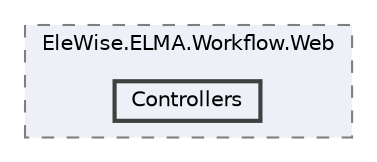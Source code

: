 digraph "Web/Modules/EleWise.ELMA.Workflow.Web/Controllers"
{
 // LATEX_PDF_SIZE
  bgcolor="transparent";
  edge [fontname=Helvetica,fontsize=10,labelfontname=Helvetica,labelfontsize=10];
  node [fontname=Helvetica,fontsize=10,shape=box,height=0.2,width=0.4];
  compound=true
  subgraph clusterdir_f6d093aa8358570a6b08a74ed18c0b30 {
    graph [ bgcolor="#edf0f7", pencolor="grey50", label="EleWise.ELMA.Workflow.Web", fontname=Helvetica,fontsize=10 style="filled,dashed", URL="dir_f6d093aa8358570a6b08a74ed18c0b30.html",tooltip=""]
  dir_f90f99a9d22fa13a15151d170480c900 [label="Controllers", fillcolor="#edf0f7", color="grey25", style="filled,bold", URL="dir_f90f99a9d22fa13a15151d170480c900.html",tooltip=""];
  }
}
